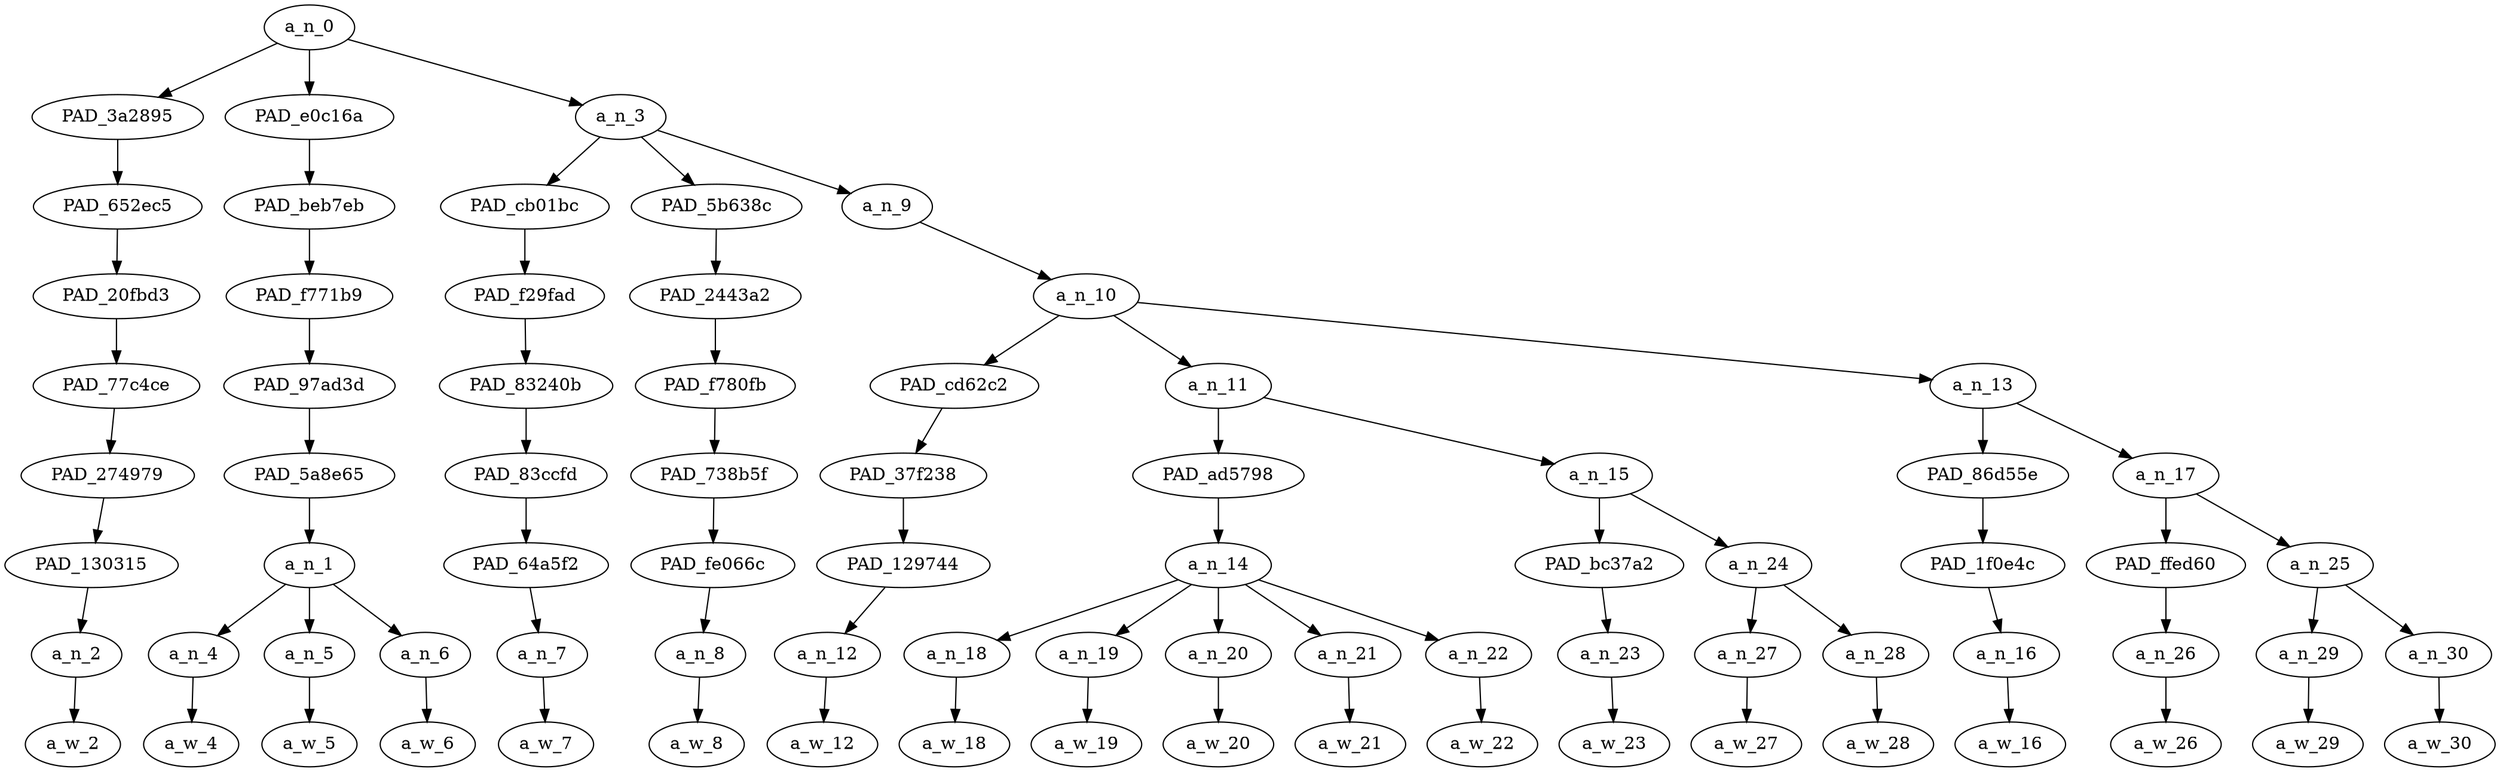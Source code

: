 strict digraph "" {
	a_n_0	[div_dir=1,
		index=0,
		level=8,
		pos="3.8148148148148153,8!",
		text_span="[0, 1, 2, 3, 4, 5, 6, 7, 8, 9, 10, 11, 12, 13, 14, 15, 16, 17, 18]",
		value=1.00000001];
	PAD_3a2895	[div_dir=-1,
		index=1,
		level=7,
		pos="3.0,7!",
		text_span="[3]",
		value=0.03800321];
	a_n_0 -> PAD_3a2895;
	PAD_e0c16a	[div_dir=1,
		index=0,
		level=7,
		pos="1.0,7!",
		text_span="[0, 1, 2]",
		value=0.24397546];
	a_n_0 -> PAD_e0c16a;
	a_n_3	[div_dir=-1,
		index=2,
		level=7,
		pos="7.4444444444444455,7!",
		text_span="[4, 5, 6, 7, 8, 9, 10, 11, 12, 13, 14, 15, 16, 17, 18]",
		value=0.71793018];
	a_n_0 -> a_n_3;
	PAD_652ec5	[div_dir=-1,
		index=1,
		level=6,
		pos="3.0,6!",
		text_span="[3]",
		value=0.03800321];
	PAD_3a2895 -> PAD_652ec5;
	PAD_20fbd3	[div_dir=-1,
		index=1,
		level=5,
		pos="3.0,5!",
		text_span="[3]",
		value=0.03800321];
	PAD_652ec5 -> PAD_20fbd3;
	PAD_77c4ce	[div_dir=-1,
		index=1,
		level=4,
		pos="3.0,4!",
		text_span="[3]",
		value=0.03800321];
	PAD_20fbd3 -> PAD_77c4ce;
	PAD_274979	[div_dir=-1,
		index=1,
		level=3,
		pos="3.0,3!",
		text_span="[3]",
		value=0.03800321];
	PAD_77c4ce -> PAD_274979;
	PAD_130315	[div_dir=-1,
		index=1,
		level=2,
		pos="3.0,2!",
		text_span="[3]",
		value=0.03800321];
	PAD_274979 -> PAD_130315;
	a_n_2	[div_dir=-1,
		index=3,
		level=1,
		pos="3.0,1!",
		text_span="[3]",
		value=0.03800321];
	PAD_130315 -> a_n_2;
	a_w_2	[div_dir=0,
		index=3,
		level=0,
		pos="3,0!",
		text_span="[3]",
		value=instead];
	a_n_2 -> a_w_2;
	PAD_beb7eb	[div_dir=1,
		index=0,
		level=6,
		pos="1.0,6!",
		text_span="[0, 1, 2]",
		value=0.24397546];
	PAD_e0c16a -> PAD_beb7eb;
	PAD_f771b9	[div_dir=1,
		index=0,
		level=5,
		pos="1.0,5!",
		text_span="[0, 1, 2]",
		value=0.24397546];
	PAD_beb7eb -> PAD_f771b9;
	PAD_97ad3d	[div_dir=1,
		index=0,
		level=4,
		pos="1.0,4!",
		text_span="[0, 1, 2]",
		value=0.24397546];
	PAD_f771b9 -> PAD_97ad3d;
	PAD_5a8e65	[div_dir=1,
		index=0,
		level=3,
		pos="1.0,3!",
		text_span="[0, 1, 2]",
		value=0.24397546];
	PAD_97ad3d -> PAD_5a8e65;
	a_n_1	[div_dir=1,
		index=0,
		level=2,
		pos="1.0,2!",
		text_span="[0, 1, 2]",
		value=0.24397546];
	PAD_5a8e65 -> a_n_1;
	a_n_4	[div_dir=1,
		index=0,
		level=1,
		pos="0.0,1!",
		text_span="[0]",
		value=0.06023347];
	a_n_1 -> a_n_4;
	a_n_5	[div_dir=1,
		index=1,
		level=1,
		pos="1.0,1!",
		text_span="[1]",
		value=0.08365484];
	a_n_1 -> a_n_5;
	a_n_6	[div_dir=1,
		index=2,
		level=1,
		pos="2.0,1!",
		text_span="[2]",
		value=0.09931422];
	a_n_1 -> a_n_6;
	a_w_4	[div_dir=0,
		index=0,
		level=0,
		pos="0,0!",
		text_span="[0]",
		value="<user>"];
	a_n_4 -> a_w_4;
	a_w_5	[div_dir=0,
		index=1,
		level=0,
		pos="1,0!",
		text_span="[1]",
		value="<user>1"];
	a_n_5 -> a_w_5;
	a_w_6	[div_dir=0,
		index=2,
		level=0,
		pos="2,0!",
		text_span="[2]",
		value="<user>2"];
	a_n_6 -> a_w_6;
	PAD_cb01bc	[div_dir=-1,
		index=2,
		level=6,
		pos="4.0,6!",
		text_span="[4]",
		value=0.03679803];
	a_n_3 -> PAD_cb01bc;
	PAD_5b638c	[div_dir=1,
		index=3,
		level=6,
		pos="5.0,6!",
		text_span="[5]",
		value=0.05486299];
	a_n_3 -> PAD_5b638c;
	a_n_9	[div_dir=-1,
		index=4,
		level=6,
		pos="13.333333333333334,6!",
		text_span="[6, 7, 8, 9, 10, 11, 12, 13, 14, 15, 16, 17, 18]",
		value=0.62624525];
	a_n_3 -> a_n_9;
	PAD_f29fad	[div_dir=-1,
		index=2,
		level=5,
		pos="4.0,5!",
		text_span="[4]",
		value=0.03679803];
	PAD_cb01bc -> PAD_f29fad;
	PAD_83240b	[div_dir=-1,
		index=2,
		level=4,
		pos="4.0,4!",
		text_span="[4]",
		value=0.03679803];
	PAD_f29fad -> PAD_83240b;
	PAD_83ccfd	[div_dir=-1,
		index=2,
		level=3,
		pos="4.0,3!",
		text_span="[4]",
		value=0.03679803];
	PAD_83240b -> PAD_83ccfd;
	PAD_64a5f2	[div_dir=-1,
		index=2,
		level=2,
		pos="4.0,2!",
		text_span="[4]",
		value=0.03679803];
	PAD_83ccfd -> PAD_64a5f2;
	a_n_7	[div_dir=-1,
		index=4,
		level=1,
		pos="4.0,1!",
		text_span="[4]",
		value=0.03679803];
	PAD_64a5f2 -> a_n_7;
	a_w_7	[div_dir=0,
		index=4,
		level=0,
		pos="4,0!",
		text_span="[4]",
		value=break];
	a_n_7 -> a_w_7;
	PAD_2443a2	[div_dir=1,
		index=3,
		level=5,
		pos="5.0,5!",
		text_span="[5]",
		value=0.05486299];
	PAD_5b638c -> PAD_2443a2;
	PAD_f780fb	[div_dir=1,
		index=3,
		level=4,
		pos="5.0,4!",
		text_span="[5]",
		value=0.05486299];
	PAD_2443a2 -> PAD_f780fb;
	PAD_738b5f	[div_dir=1,
		index=3,
		level=3,
		pos="5.0,3!",
		text_span="[5]",
		value=0.05486299];
	PAD_f780fb -> PAD_738b5f;
	PAD_fe066c	[div_dir=1,
		index=3,
		level=2,
		pos="5.0,2!",
		text_span="[5]",
		value=0.05486299];
	PAD_738b5f -> PAD_fe066c;
	a_n_8	[div_dir=1,
		index=5,
		level=1,
		pos="5.0,1!",
		text_span="[5]",
		value=0.05486299];
	PAD_fe066c -> a_n_8;
	a_w_8	[div_dir=0,
		index=5,
		level=0,
		pos="5,0!",
		text_span="[5]",
		value=pakistan];
	a_n_8 -> a_w_8;
	a_n_10	[div_dir=-1,
		index=4,
		level=5,
		pos="13.333333333333334,5!",
		text_span="[6, 7, 8, 9, 10, 11, 12, 13, 14, 15, 16, 17, 18]",
		value=0.62620350];
	a_n_9 -> a_n_10;
	PAD_cd62c2	[div_dir=-1,
		index=5,
		level=4,
		pos="14.0,4!",
		text_span="[14]",
		value=0.04450281];
	a_n_10 -> PAD_cd62c2;
	a_n_11	[div_dir=-1,
		index=4,
		level=4,
		pos="9.875,4!",
		text_span="[6, 7, 8, 9, 10, 11, 12, 13]",
		value=0.44618818];
	a_n_10 -> a_n_11;
	a_n_13	[div_dir=1,
		index=6,
		level=4,
		pos="16.125,4!",
		text_span="[15, 16, 17, 18]",
		value=0.13547076];
	a_n_10 -> a_n_13;
	PAD_37f238	[div_dir=-1,
		index=6,
		level=3,
		pos="14.0,3!",
		text_span="[14]",
		value=0.04450281];
	PAD_cd62c2 -> PAD_37f238;
	PAD_129744	[div_dir=-1,
		index=7,
		level=2,
		pos="14.0,2!",
		text_span="[14]",
		value=0.04450281];
	PAD_37f238 -> PAD_129744;
	a_n_12	[div_dir=-1,
		index=14,
		level=1,
		pos="14.0,1!",
		text_span="[14]",
		value=0.04450281];
	PAD_129744 -> a_n_12;
	a_w_12	[div_dir=0,
		index=14,
		level=0,
		pos="14,0!",
		text_span="[14]",
		value=i];
	a_n_12 -> a_w_12;
	PAD_ad5798	[div_dir=-1,
		index=4,
		level=3,
		pos="8.0,3!",
		text_span="[6, 7, 8, 9, 10]",
		value=0.35271029];
	a_n_11 -> PAD_ad5798;
	a_n_15	[div_dir=1,
		index=5,
		level=3,
		pos="11.75,3!",
		text_span="[11, 12, 13]",
		value=0.09344544];
	a_n_11 -> a_n_15;
	a_n_14	[div_dir=-1,
		index=4,
		level=2,
		pos="8.0,2!",
		text_span="[6, 7, 8, 9, 10]",
		value=0.35271029];
	PAD_ad5798 -> a_n_14;
	a_n_18	[div_dir=-1,
		index=6,
		level=1,
		pos="6.0,1!",
		text_span="[6]",
		value=0.03588527];
	a_n_14 -> a_n_18;
	a_n_19	[div_dir=-1,
		index=7,
		level=1,
		pos="7.0,1!",
		text_span="[7]",
		value=0.06267852];
	a_n_14 -> a_n_19;
	a_n_20	[div_dir=-1,
		index=8,
		level=1,
		pos="8.0,1!",
		text_span="[8]",
		value=0.10290896];
	a_n_14 -> a_n_20;
	a_n_21	[div_dir=-1,
		index=9,
		level=1,
		pos="9.0,1!",
		text_span="[9]",
		value=0.08297009];
	a_n_14 -> a_n_21;
	a_n_22	[div_dir=1,
		index=10,
		level=1,
		pos="10.0,1!",
		text_span="[10]",
		value=0.06820204];
	a_n_14 -> a_n_22;
	a_w_18	[div_dir=0,
		index=6,
		level=0,
		pos="6,0!",
		text_span="[6]",
		value=no];
	a_n_18 -> a_w_18;
	a_w_19	[div_dir=0,
		index=7,
		level=0,
		pos="7,0!",
		text_span="[7]",
		value=illegal];
	a_n_19 -> a_w_19;
	a_w_20	[div_dir=0,
		index=8,
		level=0,
		pos="8,0!",
		text_span="[8]",
		value=pak];
	a_n_20 -> a_w_20;
	a_w_21	[div_dir=0,
		index=9,
		level=0,
		pos="9,0!",
		text_span="[9]",
		value=muslim];
	a_n_21 -> a_w_21;
	a_w_22	[div_dir=0,
		index=10,
		level=0,
		pos="10,0!",
		text_span="[10]",
		value=immigrants];
	a_n_22 -> a_w_22;
	PAD_bc37a2	[div_dir=-1,
		index=5,
		level=2,
		pos="11.0,2!",
		text_span="[11]",
		value=0.03236760];
	a_n_15 -> PAD_bc37a2;
	a_n_24	[div_dir=1,
		index=6,
		level=2,
		pos="12.5,2!",
		text_span="[12, 13]",
		value=0.06104704];
	a_n_15 -> a_n_24;
	a_n_23	[div_dir=-1,
		index=11,
		level=1,
		pos="11.0,1!",
		text_span="[11]",
		value=0.03236760];
	PAD_bc37a2 -> a_n_23;
	a_w_23	[div_dir=0,
		index=11,
		level=0,
		pos="11,0!",
		text_span="[11]",
		value=allowed];
	a_n_23 -> a_w_23;
	a_n_27	[div_dir=1,
		index=12,
		level=1,
		pos="12.0,1!",
		text_span="[12]",
		value=0.02167827];
	a_n_24 -> a_n_27;
	a_n_28	[div_dir=1,
		index=13,
		level=1,
		pos="13.0,1!",
		text_span="[13]",
		value=0.03932091];
	a_n_24 -> a_n_28;
	a_w_27	[div_dir=0,
		index=12,
		level=0,
		pos="12,0!",
		text_span="[12]",
		value=in];
	a_n_27 -> a_w_27;
	a_w_28	[div_dir=0,
		index=13,
		level=0,
		pos="13,0!",
		text_span="[13]",
		value=india];
	a_n_28 -> a_w_28;
	PAD_86d55e	[div_dir=-1,
		index=7,
		level=3,
		pos="15.0,3!",
		text_span="[15]",
		value=0.03060680];
	a_n_13 -> PAD_86d55e;
	a_n_17	[div_dir=1,
		index=8,
		level=3,
		pos="17.25,3!",
		text_span="[16, 17, 18]",
		value=0.10483484];
	a_n_13 -> a_n_17;
	PAD_1f0e4c	[div_dir=-1,
		index=8,
		level=2,
		pos="15.0,2!",
		text_span="[15]",
		value=0.03060680];
	PAD_86d55e -> PAD_1f0e4c;
	a_n_16	[div_dir=-1,
		index=15,
		level=1,
		pos="15.0,1!",
		text_span="[15]",
		value=0.03060680];
	PAD_1f0e4c -> a_n_16;
	a_w_16	[div_dir=0,
		index=15,
		level=0,
		pos="15,0!",
		text_span="[15]",
		value=mean];
	a_n_16 -> a_w_16;
	PAD_ffed60	[div_dir=1,
		index=10,
		level=2,
		pos="18.0,2!",
		text_span="[18]",
		value=0.04290067];
	a_n_17 -> PAD_ffed60;
	a_n_25	[div_dir=-1,
		index=9,
		level=2,
		pos="16.5,2!",
		text_span="[16, 17]",
		value=0.06188600];
	a_n_17 -> a_n_25;
	a_n_26	[div_dir=1,
		index=18,
		level=1,
		pos="18.0,1!",
		text_span="[18]",
		value=0.04290067];
	PAD_ffed60 -> a_n_26;
	a_w_26	[div_dir=0,
		index=18,
		level=0,
		pos="18,0!",
		text_span="[18]",
		value=illegal1];
	a_n_26 -> a_w_26;
	a_n_29	[div_dir=-1,
		index=16,
		level=1,
		pos="16.0,1!",
		text_span="[16]",
		value=0.02180592];
	a_n_25 -> a_n_29;
	a_n_30	[div_dir=-1,
		index=17,
		level=1,
		pos="17.0,1!",
		text_span="[17]",
		value=0.04001824];
	a_n_25 -> a_n_30;
	a_w_29	[div_dir=0,
		index=16,
		level=0,
		pos="16,0!",
		text_span="[16]",
		value=the];
	a_n_29 -> a_w_29;
	a_w_30	[div_dir=0,
		index=17,
		level=0,
		pos="17,0!",
		text_span="[17]",
		value=word];
	a_n_30 -> a_w_30;
}
